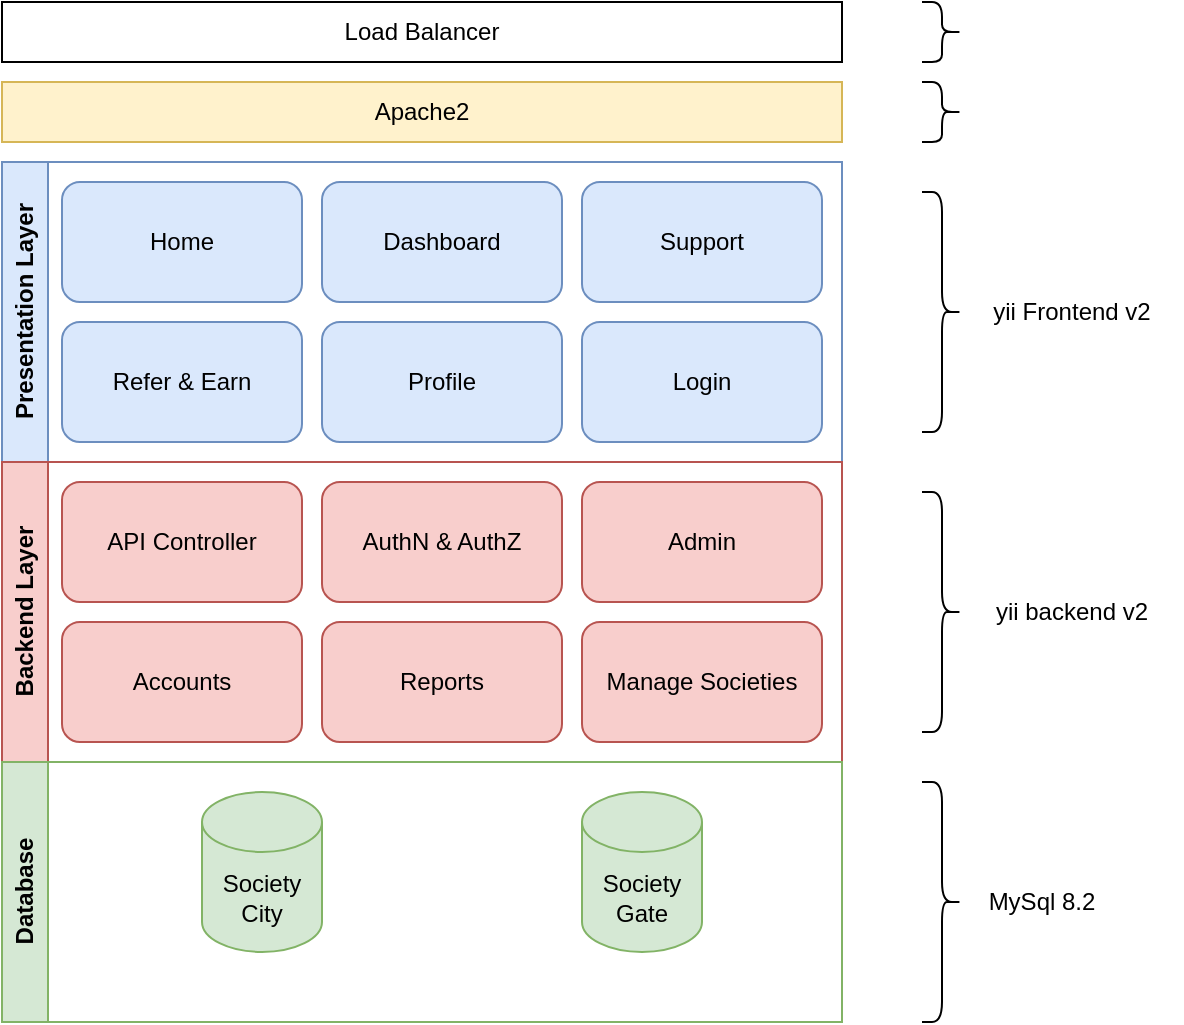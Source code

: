 <mxfile version="24.6.4" type="github">
  <diagram name="Page-1" id="C9jLN2DpHzkTzg0tFA4g">
    <mxGraphModel dx="901" dy="615" grid="1" gridSize="10" guides="1" tooltips="1" connect="1" arrows="1" fold="1" page="1" pageScale="1" pageWidth="827" pageHeight="1169" math="0" shadow="0">
      <root>
        <mxCell id="0" />
        <mxCell id="1" parent="0" />
        <mxCell id="EpsHPpFX5rDBm0fRQGSb-9" value="Apache2" style="rounded=0;whiteSpace=wrap;html=1;fillColor=#fff2cc;strokeColor=#d6b656;" parent="1" vertex="1">
          <mxGeometry x="80" y="160" width="420" height="30" as="geometry" />
        </mxCell>
        <mxCell id="EpsHPpFX5rDBm0fRQGSb-10" value="Load Balancer" style="rounded=0;whiteSpace=wrap;html=1;" parent="1" vertex="1">
          <mxGeometry x="80" y="120" width="420" height="30" as="geometry" />
        </mxCell>
        <mxCell id="xfAIjOWjKCa7WjZMfG3j-6" value="Presentation Layer" style="swimlane;horizontal=0;whiteSpace=wrap;html=1;fillColor=#dae8fc;strokeColor=#6c8ebf;" vertex="1" parent="1">
          <mxGeometry x="80" y="200" width="420" height="150" as="geometry" />
        </mxCell>
        <mxCell id="xfAIjOWjKCa7WjZMfG3j-13" value="Home" style="rounded=1;whiteSpace=wrap;html=1;fillColor=#dae8fc;strokeColor=#6c8ebf;" vertex="1" parent="xfAIjOWjKCa7WjZMfG3j-6">
          <mxGeometry x="30" y="10" width="120" height="60" as="geometry" />
        </mxCell>
        <mxCell id="xfAIjOWjKCa7WjZMfG3j-14" value="Dashboard" style="rounded=1;whiteSpace=wrap;html=1;fillColor=#dae8fc;strokeColor=#6c8ebf;" vertex="1" parent="xfAIjOWjKCa7WjZMfG3j-6">
          <mxGeometry x="160" y="10" width="120" height="60" as="geometry" />
        </mxCell>
        <mxCell id="xfAIjOWjKCa7WjZMfG3j-17" value="Support" style="rounded=1;whiteSpace=wrap;html=1;fillColor=#dae8fc;strokeColor=#6c8ebf;" vertex="1" parent="xfAIjOWjKCa7WjZMfG3j-6">
          <mxGeometry x="290" y="10" width="120" height="60" as="geometry" />
        </mxCell>
        <mxCell id="xfAIjOWjKCa7WjZMfG3j-18" value="Refer &amp;amp; Earn" style="rounded=1;whiteSpace=wrap;html=1;fillColor=#dae8fc;strokeColor=#6c8ebf;" vertex="1" parent="xfAIjOWjKCa7WjZMfG3j-6">
          <mxGeometry x="30" y="80" width="120" height="60" as="geometry" />
        </mxCell>
        <mxCell id="xfAIjOWjKCa7WjZMfG3j-19" value="Profile" style="rounded=1;whiteSpace=wrap;html=1;fillColor=#dae8fc;strokeColor=#6c8ebf;" vertex="1" parent="xfAIjOWjKCa7WjZMfG3j-6">
          <mxGeometry x="160" y="80" width="120" height="60" as="geometry" />
        </mxCell>
        <mxCell id="xfAIjOWjKCa7WjZMfG3j-20" value="Login" style="rounded=1;whiteSpace=wrap;html=1;fillColor=#dae8fc;strokeColor=#6c8ebf;" vertex="1" parent="xfAIjOWjKCa7WjZMfG3j-6">
          <mxGeometry x="290" y="80" width="120" height="60" as="geometry" />
        </mxCell>
        <mxCell id="xfAIjOWjKCa7WjZMfG3j-7" value="Backend Layer" style="swimlane;horizontal=0;whiteSpace=wrap;html=1;fillColor=#f8cecc;strokeColor=#b85450;" vertex="1" parent="1">
          <mxGeometry x="80" y="350" width="420" height="150" as="geometry" />
        </mxCell>
        <mxCell id="EpsHPpFX5rDBm0fRQGSb-11" value="API Controller" style="rounded=1;whiteSpace=wrap;html=1;fillColor=#f8cecc;strokeColor=#b85450;" parent="xfAIjOWjKCa7WjZMfG3j-7" vertex="1">
          <mxGeometry x="30" y="10" width="120" height="60" as="geometry" />
        </mxCell>
        <mxCell id="xfAIjOWjKCa7WjZMfG3j-1" value="AuthN &amp;amp; AuthZ" style="rounded=1;whiteSpace=wrap;html=1;fillColor=#f8cecc;strokeColor=#b85450;" vertex="1" parent="xfAIjOWjKCa7WjZMfG3j-7">
          <mxGeometry x="160" y="10" width="120" height="60" as="geometry" />
        </mxCell>
        <mxCell id="xfAIjOWjKCa7WjZMfG3j-3" value="Admin" style="rounded=1;whiteSpace=wrap;html=1;fillColor=#f8cecc;strokeColor=#b85450;" vertex="1" parent="xfAIjOWjKCa7WjZMfG3j-7">
          <mxGeometry x="290" y="10" width="120" height="60" as="geometry" />
        </mxCell>
        <mxCell id="xfAIjOWjKCa7WjZMfG3j-15" value="Accounts" style="rounded=1;whiteSpace=wrap;html=1;fillColor=#f8cecc;strokeColor=#b85450;" vertex="1" parent="xfAIjOWjKCa7WjZMfG3j-7">
          <mxGeometry x="30" y="80" width="120" height="60" as="geometry" />
        </mxCell>
        <mxCell id="xfAIjOWjKCa7WjZMfG3j-16" value="Reports" style="rounded=1;whiteSpace=wrap;html=1;fillColor=#f8cecc;strokeColor=#b85450;" vertex="1" parent="xfAIjOWjKCa7WjZMfG3j-7">
          <mxGeometry x="160" y="80" width="120" height="60" as="geometry" />
        </mxCell>
        <mxCell id="xfAIjOWjKCa7WjZMfG3j-21" value="Manage Societies" style="rounded=1;whiteSpace=wrap;html=1;fillColor=#f8cecc;strokeColor=#b85450;" vertex="1" parent="xfAIjOWjKCa7WjZMfG3j-7">
          <mxGeometry x="290" y="80" width="120" height="60" as="geometry" />
        </mxCell>
        <mxCell id="xfAIjOWjKCa7WjZMfG3j-9" value="Database" style="swimlane;horizontal=0;whiteSpace=wrap;html=1;fillColor=#d5e8d4;strokeColor=#82b366;" vertex="1" parent="1">
          <mxGeometry x="80" y="500" width="420" height="130" as="geometry" />
        </mxCell>
        <mxCell id="EpsHPpFX5rDBm0fRQGSb-8" value="Society City" style="shape=cylinder3;whiteSpace=wrap;html=1;boundedLbl=1;backgroundOutline=1;size=15;fillColor=#d5e8d4;strokeColor=#82b366;" parent="xfAIjOWjKCa7WjZMfG3j-9" vertex="1">
          <mxGeometry x="100" y="15" width="60" height="80" as="geometry" />
        </mxCell>
        <mxCell id="EpsHPpFX5rDBm0fRQGSb-1" value="Society Gate" style="shape=cylinder3;whiteSpace=wrap;html=1;boundedLbl=1;backgroundOutline=1;size=15;fillColor=#d5e8d4;strokeColor=#82b366;" parent="xfAIjOWjKCa7WjZMfG3j-9" vertex="1">
          <mxGeometry x="290" y="15" width="60" height="80" as="geometry" />
        </mxCell>
        <mxCell id="xfAIjOWjKCa7WjZMfG3j-12" value="MySql 8.2" style="text;html=1;align=center;verticalAlign=middle;whiteSpace=wrap;rounded=0;" vertex="1" parent="1">
          <mxGeometry x="570" y="555" width="60" height="30" as="geometry" />
        </mxCell>
        <mxCell id="xfAIjOWjKCa7WjZMfG3j-22" value="yii Frontend v2" style="text;html=1;align=center;verticalAlign=middle;whiteSpace=wrap;rounded=0;" vertex="1" parent="1">
          <mxGeometry x="560" y="260" width="110" height="30" as="geometry" />
        </mxCell>
        <mxCell id="xfAIjOWjKCa7WjZMfG3j-23" value="" style="shape=curlyBracket;whiteSpace=wrap;html=1;rounded=1;flipH=1;labelPosition=right;verticalLabelPosition=middle;align=left;verticalAlign=middle;" vertex="1" parent="1">
          <mxGeometry x="540" y="215" width="20" height="120" as="geometry" />
        </mxCell>
        <mxCell id="xfAIjOWjKCa7WjZMfG3j-24" value="" style="shape=curlyBracket;whiteSpace=wrap;html=1;rounded=1;flipH=1;labelPosition=right;verticalLabelPosition=middle;align=left;verticalAlign=middle;" vertex="1" parent="1">
          <mxGeometry x="540" y="365" width="20" height="120" as="geometry" />
        </mxCell>
        <mxCell id="xfAIjOWjKCa7WjZMfG3j-25" value="yii backend v2" style="text;html=1;align=center;verticalAlign=middle;whiteSpace=wrap;rounded=0;" vertex="1" parent="1">
          <mxGeometry x="560" y="410" width="110" height="30" as="geometry" />
        </mxCell>
        <mxCell id="xfAIjOWjKCa7WjZMfG3j-26" value="" style="shape=curlyBracket;whiteSpace=wrap;html=1;rounded=1;flipH=1;labelPosition=right;verticalLabelPosition=middle;align=left;verticalAlign=middle;" vertex="1" parent="1">
          <mxGeometry x="540" y="510" width="20" height="120" as="geometry" />
        </mxCell>
        <mxCell id="xfAIjOWjKCa7WjZMfG3j-27" value="" style="shape=curlyBracket;whiteSpace=wrap;html=1;rounded=1;flipH=1;labelPosition=right;verticalLabelPosition=middle;align=left;verticalAlign=middle;" vertex="1" parent="1">
          <mxGeometry x="540" y="160" width="20" height="30" as="geometry" />
        </mxCell>
        <mxCell id="xfAIjOWjKCa7WjZMfG3j-28" value="" style="shape=curlyBracket;whiteSpace=wrap;html=1;rounded=1;flipH=1;labelPosition=right;verticalLabelPosition=middle;align=left;verticalAlign=middle;" vertex="1" parent="1">
          <mxGeometry x="540" y="120" width="20" height="30" as="geometry" />
        </mxCell>
      </root>
    </mxGraphModel>
  </diagram>
</mxfile>
